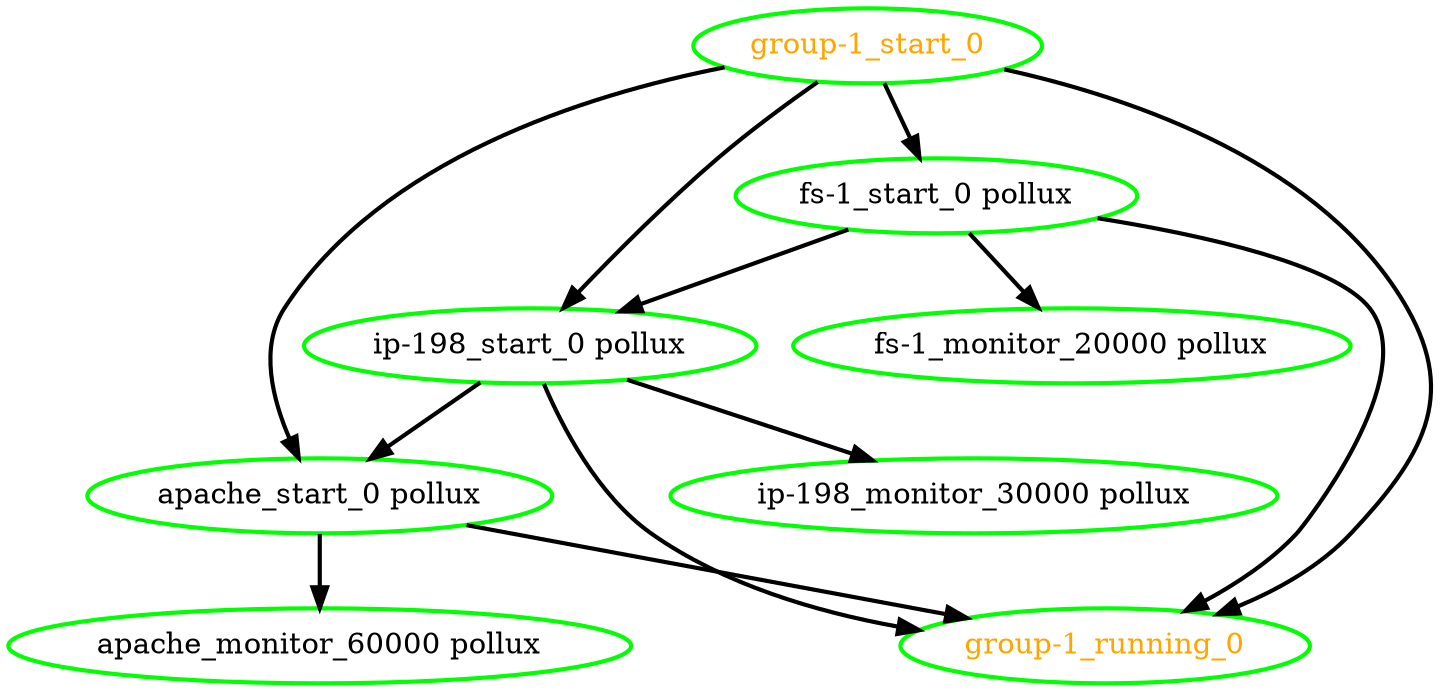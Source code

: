 digraph "g" {
"apache_monitor_60000 pollux" [ style=bold color="green" fontcolor="black"  ]
"apache_start_0 pollux" -> "apache_monitor_60000 pollux" [ style = bold]
"apache_start_0 pollux" -> "group-1_running_0" [ style = bold]
"apache_start_0 pollux" [ style=bold color="green" fontcolor="black"  ]
"fs-1_monitor_20000 pollux" [ style=bold color="green" fontcolor="black"  ]
"fs-1_start_0 pollux" -> "fs-1_monitor_20000 pollux" [ style = bold]
"fs-1_start_0 pollux" -> "group-1_running_0" [ style = bold]
"fs-1_start_0 pollux" -> "ip-198_start_0 pollux" [ style = bold]
"fs-1_start_0 pollux" [ style=bold color="green" fontcolor="black"  ]
"group-1_running_0" [ style=bold color="green" fontcolor="orange"  ]
"group-1_start_0" -> "apache_start_0 pollux" [ style = bold]
"group-1_start_0" -> "fs-1_start_0 pollux" [ style = bold]
"group-1_start_0" -> "group-1_running_0" [ style = bold]
"group-1_start_0" -> "ip-198_start_0 pollux" [ style = bold]
"group-1_start_0" [ style=bold color="green" fontcolor="orange"  ]
"ip-198_monitor_30000 pollux" [ style=bold color="green" fontcolor="black"  ]
"ip-198_start_0 pollux" -> "apache_start_0 pollux" [ style = bold]
"ip-198_start_0 pollux" -> "group-1_running_0" [ style = bold]
"ip-198_start_0 pollux" -> "ip-198_monitor_30000 pollux" [ style = bold]
"ip-198_start_0 pollux" [ style=bold color="green" fontcolor="black"  ]
}
